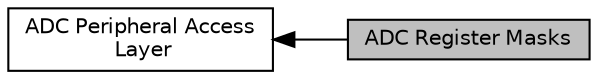 digraph "ADC Register Masks"
{
  edge [fontname="Helvetica",fontsize="10",labelfontname="Helvetica",labelfontsize="10"];
  node [fontname="Helvetica",fontsize="10",shape=box];
  rankdir=LR;
  Node2 [label="ADC Peripheral Access\l Layer",height=0.2,width=0.4,color="black", fillcolor="white", style="filled",URL="$group___a_d_c___peripheral___access___layer.html",tooltip=" "];
  Node1 [label="ADC Register Masks",height=0.2,width=0.4,color="black", fillcolor="grey75", style="filled", fontcolor="black",tooltip=" "];
  Node2->Node1 [shape=plaintext, dir="back", style="solid"];
}
